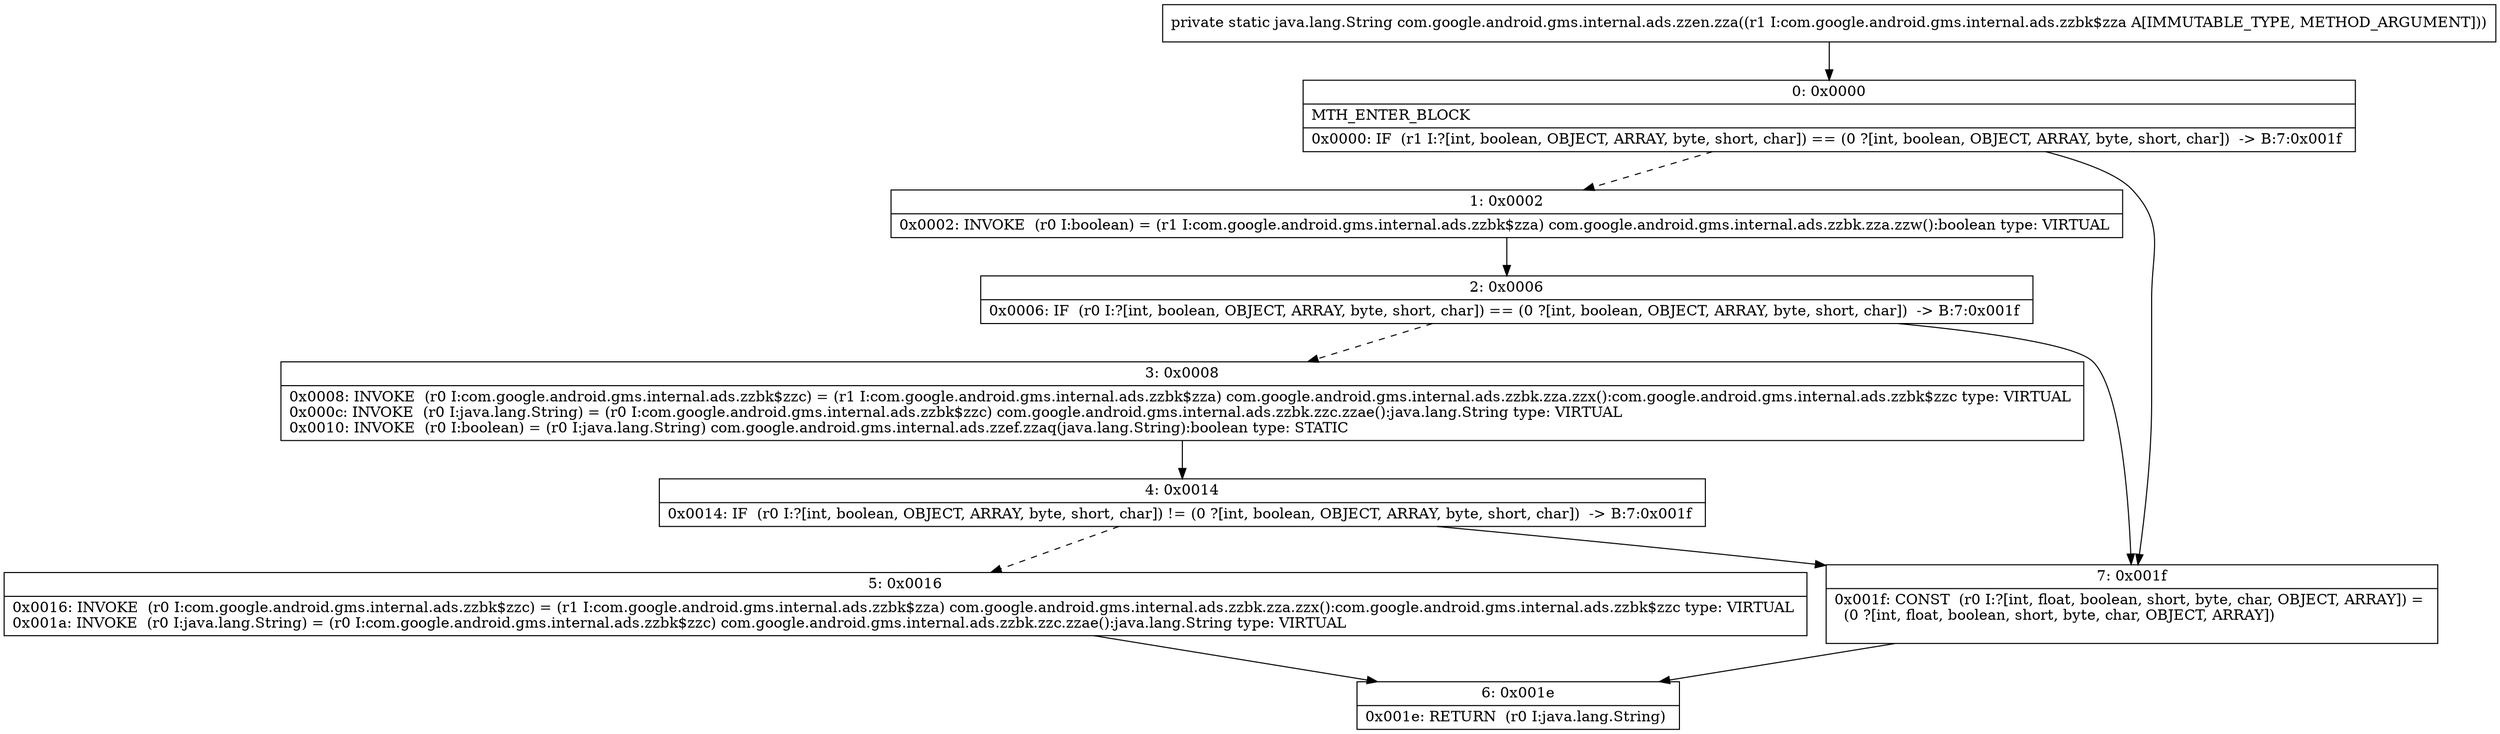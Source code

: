 digraph "CFG forcom.google.android.gms.internal.ads.zzen.zza(Lcom\/google\/android\/gms\/internal\/ads\/zzbk$zza;)Ljava\/lang\/String;" {
Node_0 [shape=record,label="{0\:\ 0x0000|MTH_ENTER_BLOCK\l|0x0000: IF  (r1 I:?[int, boolean, OBJECT, ARRAY, byte, short, char]) == (0 ?[int, boolean, OBJECT, ARRAY, byte, short, char])  \-\> B:7:0x001f \l}"];
Node_1 [shape=record,label="{1\:\ 0x0002|0x0002: INVOKE  (r0 I:boolean) = (r1 I:com.google.android.gms.internal.ads.zzbk$zza) com.google.android.gms.internal.ads.zzbk.zza.zzw():boolean type: VIRTUAL \l}"];
Node_2 [shape=record,label="{2\:\ 0x0006|0x0006: IF  (r0 I:?[int, boolean, OBJECT, ARRAY, byte, short, char]) == (0 ?[int, boolean, OBJECT, ARRAY, byte, short, char])  \-\> B:7:0x001f \l}"];
Node_3 [shape=record,label="{3\:\ 0x0008|0x0008: INVOKE  (r0 I:com.google.android.gms.internal.ads.zzbk$zzc) = (r1 I:com.google.android.gms.internal.ads.zzbk$zza) com.google.android.gms.internal.ads.zzbk.zza.zzx():com.google.android.gms.internal.ads.zzbk$zzc type: VIRTUAL \l0x000c: INVOKE  (r0 I:java.lang.String) = (r0 I:com.google.android.gms.internal.ads.zzbk$zzc) com.google.android.gms.internal.ads.zzbk.zzc.zzae():java.lang.String type: VIRTUAL \l0x0010: INVOKE  (r0 I:boolean) = (r0 I:java.lang.String) com.google.android.gms.internal.ads.zzef.zzaq(java.lang.String):boolean type: STATIC \l}"];
Node_4 [shape=record,label="{4\:\ 0x0014|0x0014: IF  (r0 I:?[int, boolean, OBJECT, ARRAY, byte, short, char]) != (0 ?[int, boolean, OBJECT, ARRAY, byte, short, char])  \-\> B:7:0x001f \l}"];
Node_5 [shape=record,label="{5\:\ 0x0016|0x0016: INVOKE  (r0 I:com.google.android.gms.internal.ads.zzbk$zzc) = (r1 I:com.google.android.gms.internal.ads.zzbk$zza) com.google.android.gms.internal.ads.zzbk.zza.zzx():com.google.android.gms.internal.ads.zzbk$zzc type: VIRTUAL \l0x001a: INVOKE  (r0 I:java.lang.String) = (r0 I:com.google.android.gms.internal.ads.zzbk$zzc) com.google.android.gms.internal.ads.zzbk.zzc.zzae():java.lang.String type: VIRTUAL \l}"];
Node_6 [shape=record,label="{6\:\ 0x001e|0x001e: RETURN  (r0 I:java.lang.String) \l}"];
Node_7 [shape=record,label="{7\:\ 0x001f|0x001f: CONST  (r0 I:?[int, float, boolean, short, byte, char, OBJECT, ARRAY]) = \l  (0 ?[int, float, boolean, short, byte, char, OBJECT, ARRAY])\l \l}"];
MethodNode[shape=record,label="{private static java.lang.String com.google.android.gms.internal.ads.zzen.zza((r1 I:com.google.android.gms.internal.ads.zzbk$zza A[IMMUTABLE_TYPE, METHOD_ARGUMENT])) }"];
MethodNode -> Node_0;
Node_0 -> Node_1[style=dashed];
Node_0 -> Node_7;
Node_1 -> Node_2;
Node_2 -> Node_3[style=dashed];
Node_2 -> Node_7;
Node_3 -> Node_4;
Node_4 -> Node_5[style=dashed];
Node_4 -> Node_7;
Node_5 -> Node_6;
Node_7 -> Node_6;
}

